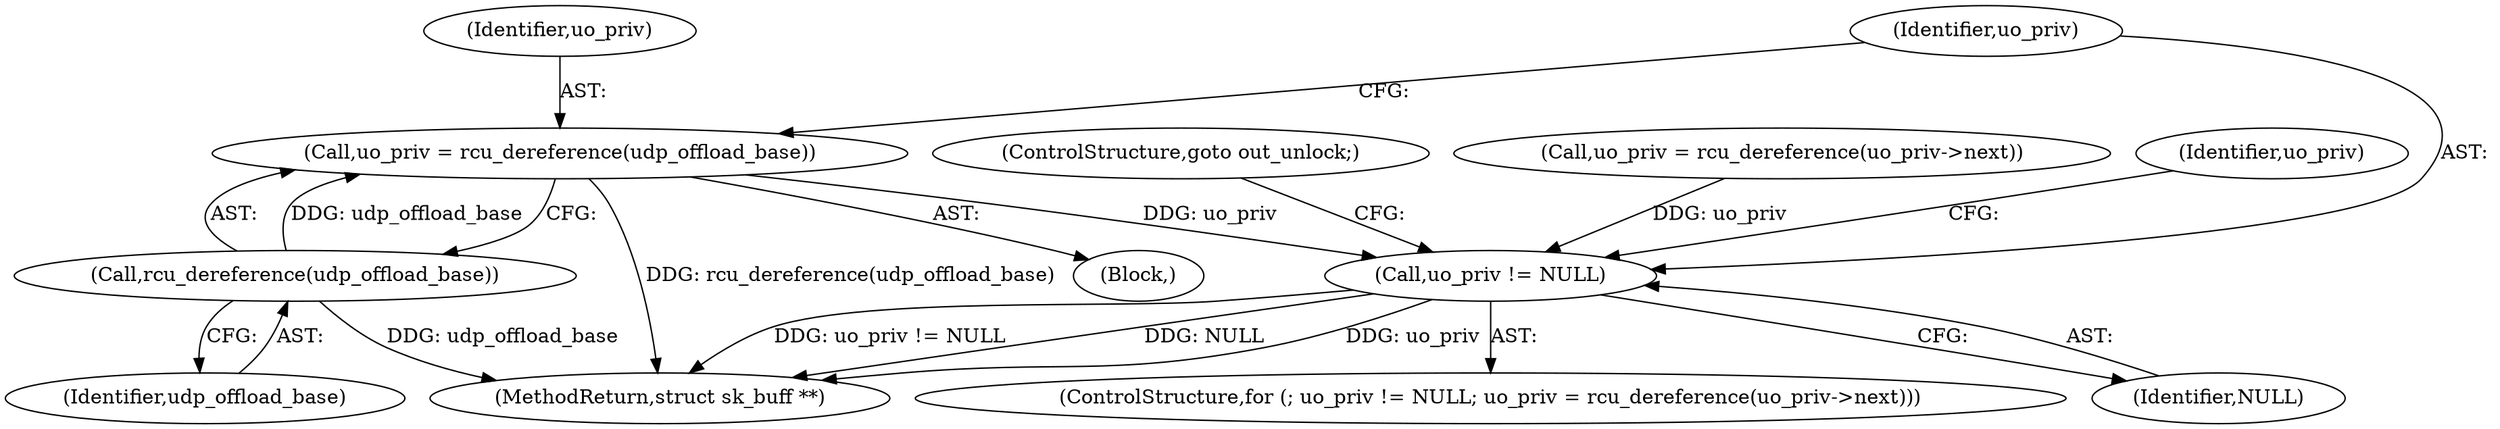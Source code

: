 digraph "0_linux_fac8e0f579695a3ecbc4d3cac369139d7f819971_1@pointer" {
"1000156" [label="(Call,uo_priv = rcu_dereference(udp_offload_base))"];
"1000158" [label="(Call,rcu_dereference(udp_offload_base))"];
"1000161" [label="(Call,uo_priv != NULL)"];
"1000161" [label="(Call,uo_priv != NULL)"];
"1000177" [label="(Identifier,uo_priv)"];
"1000159" [label="(Identifier,udp_offload_base)"];
"1000162" [label="(Identifier,uo_priv)"];
"1000157" [label="(Identifier,uo_priv)"];
"1000160" [label="(ControlStructure,for (; uo_priv != NULL; uo_priv = rcu_dereference(uo_priv->next)))"];
"1000201" [label="(ControlStructure,goto out_unlock;)"];
"1000156" [label="(Call,uo_priv = rcu_dereference(udp_offload_base))"];
"1000163" [label="(Identifier,NULL)"];
"1000158" [label="(Call,rcu_dereference(udp_offload_base))"];
"1000306" [label="(MethodReturn,struct sk_buff **)"];
"1000164" [label="(Call,uo_priv = rcu_dereference(uo_priv->next))"];
"1000107" [label="(Block,)"];
"1000156" -> "1000107"  [label="AST: "];
"1000156" -> "1000158"  [label="CFG: "];
"1000157" -> "1000156"  [label="AST: "];
"1000158" -> "1000156"  [label="AST: "];
"1000162" -> "1000156"  [label="CFG: "];
"1000156" -> "1000306"  [label="DDG: rcu_dereference(udp_offload_base)"];
"1000158" -> "1000156"  [label="DDG: udp_offload_base"];
"1000156" -> "1000161"  [label="DDG: uo_priv"];
"1000158" -> "1000159"  [label="CFG: "];
"1000159" -> "1000158"  [label="AST: "];
"1000158" -> "1000306"  [label="DDG: udp_offload_base"];
"1000161" -> "1000160"  [label="AST: "];
"1000161" -> "1000163"  [label="CFG: "];
"1000162" -> "1000161"  [label="AST: "];
"1000163" -> "1000161"  [label="AST: "];
"1000177" -> "1000161"  [label="CFG: "];
"1000201" -> "1000161"  [label="CFG: "];
"1000161" -> "1000306"  [label="DDG: NULL"];
"1000161" -> "1000306"  [label="DDG: uo_priv"];
"1000161" -> "1000306"  [label="DDG: uo_priv != NULL"];
"1000164" -> "1000161"  [label="DDG: uo_priv"];
}
